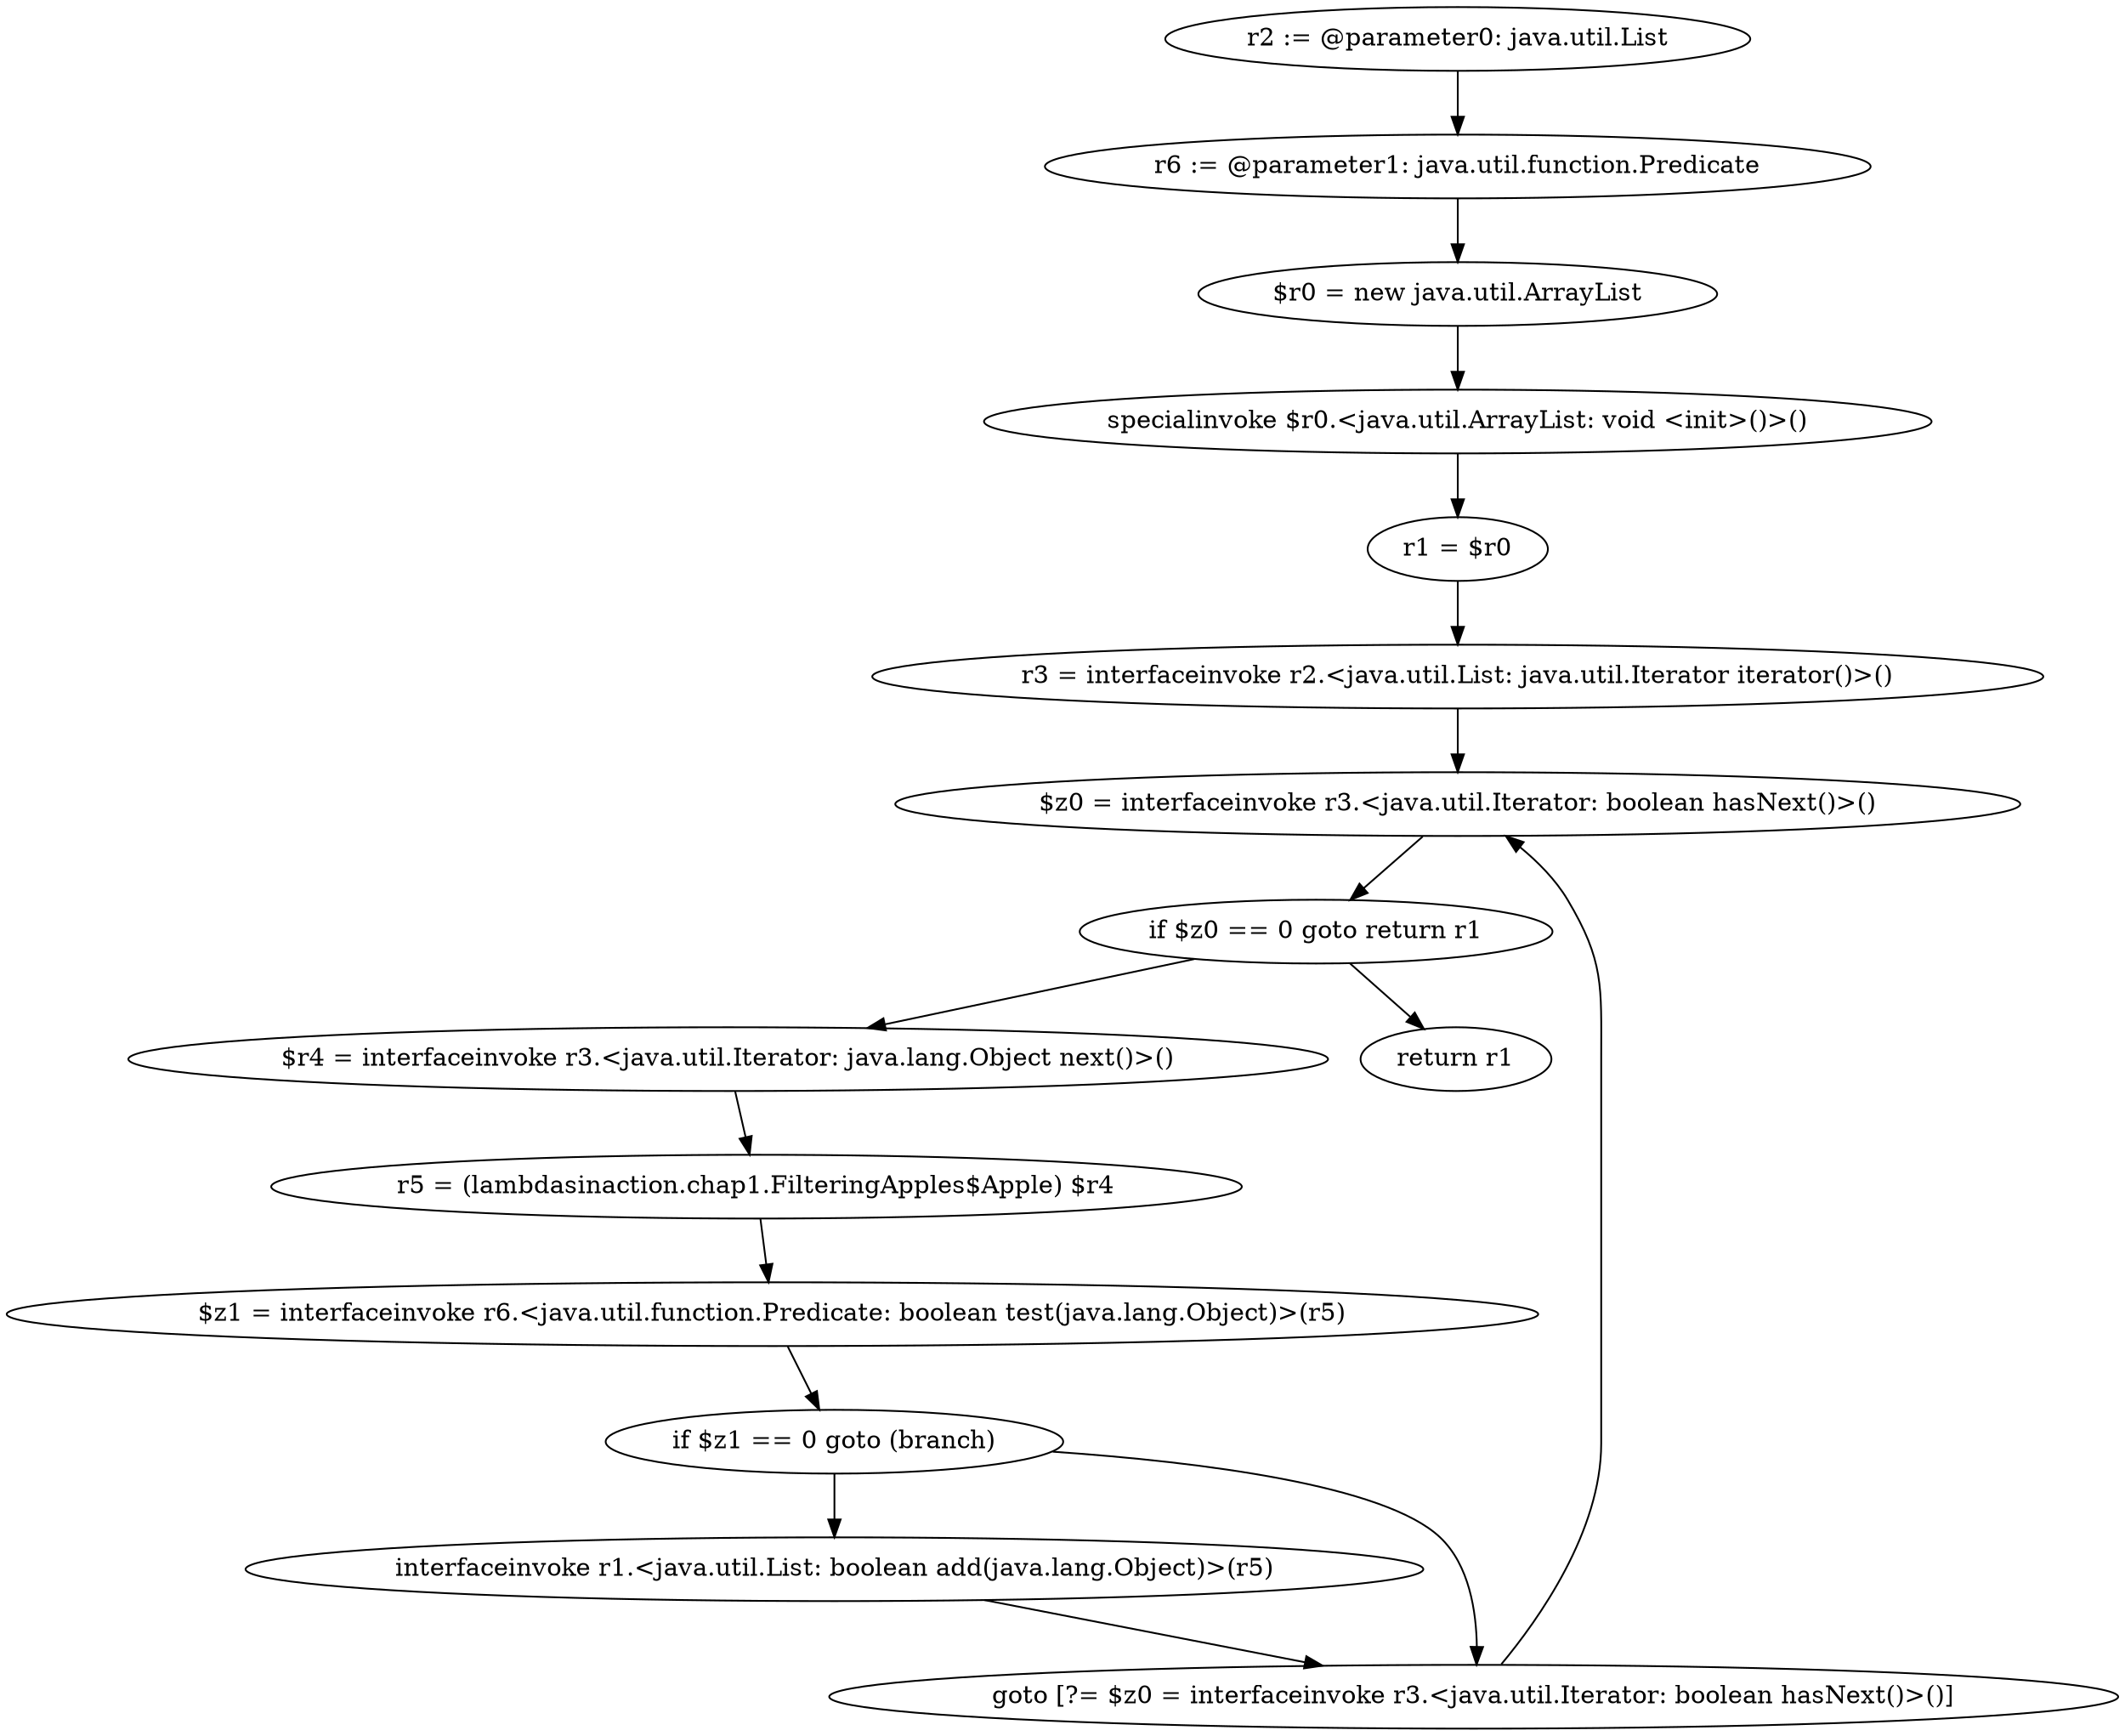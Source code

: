 digraph "unitGraph" {
    "r2 := @parameter0: java.util.List"
    "r6 := @parameter1: java.util.function.Predicate"
    "$r0 = new java.util.ArrayList"
    "specialinvoke $r0.<java.util.ArrayList: void <init>()>()"
    "r1 = $r0"
    "r3 = interfaceinvoke r2.<java.util.List: java.util.Iterator iterator()>()"
    "$z0 = interfaceinvoke r3.<java.util.Iterator: boolean hasNext()>()"
    "if $z0 == 0 goto return r1"
    "$r4 = interfaceinvoke r3.<java.util.Iterator: java.lang.Object next()>()"
    "r5 = (lambdasinaction.chap1.FilteringApples$Apple) $r4"
    "$z1 = interfaceinvoke r6.<java.util.function.Predicate: boolean test(java.lang.Object)>(r5)"
    "if $z1 == 0 goto (branch)"
    "interfaceinvoke r1.<java.util.List: boolean add(java.lang.Object)>(r5)"
    "goto [?= $z0 = interfaceinvoke r3.<java.util.Iterator: boolean hasNext()>()]"
    "return r1"
    "r2 := @parameter0: java.util.List"->"r6 := @parameter1: java.util.function.Predicate";
    "r6 := @parameter1: java.util.function.Predicate"->"$r0 = new java.util.ArrayList";
    "$r0 = new java.util.ArrayList"->"specialinvoke $r0.<java.util.ArrayList: void <init>()>()";
    "specialinvoke $r0.<java.util.ArrayList: void <init>()>()"->"r1 = $r0";
    "r1 = $r0"->"r3 = interfaceinvoke r2.<java.util.List: java.util.Iterator iterator()>()";
    "r3 = interfaceinvoke r2.<java.util.List: java.util.Iterator iterator()>()"->"$z0 = interfaceinvoke r3.<java.util.Iterator: boolean hasNext()>()";
    "$z0 = interfaceinvoke r3.<java.util.Iterator: boolean hasNext()>()"->"if $z0 == 0 goto return r1";
    "if $z0 == 0 goto return r1"->"$r4 = interfaceinvoke r3.<java.util.Iterator: java.lang.Object next()>()";
    "if $z0 == 0 goto return r1"->"return r1";
    "$r4 = interfaceinvoke r3.<java.util.Iterator: java.lang.Object next()>()"->"r5 = (lambdasinaction.chap1.FilteringApples$Apple) $r4";
    "r5 = (lambdasinaction.chap1.FilteringApples$Apple) $r4"->"$z1 = interfaceinvoke r6.<java.util.function.Predicate: boolean test(java.lang.Object)>(r5)";
    "$z1 = interfaceinvoke r6.<java.util.function.Predicate: boolean test(java.lang.Object)>(r5)"->"if $z1 == 0 goto (branch)";
    "if $z1 == 0 goto (branch)"->"interfaceinvoke r1.<java.util.List: boolean add(java.lang.Object)>(r5)";
    "if $z1 == 0 goto (branch)"->"goto [?= $z0 = interfaceinvoke r3.<java.util.Iterator: boolean hasNext()>()]";
    "interfaceinvoke r1.<java.util.List: boolean add(java.lang.Object)>(r5)"->"goto [?= $z0 = interfaceinvoke r3.<java.util.Iterator: boolean hasNext()>()]";
    "goto [?= $z0 = interfaceinvoke r3.<java.util.Iterator: boolean hasNext()>()]"->"$z0 = interfaceinvoke r3.<java.util.Iterator: boolean hasNext()>()";
}
